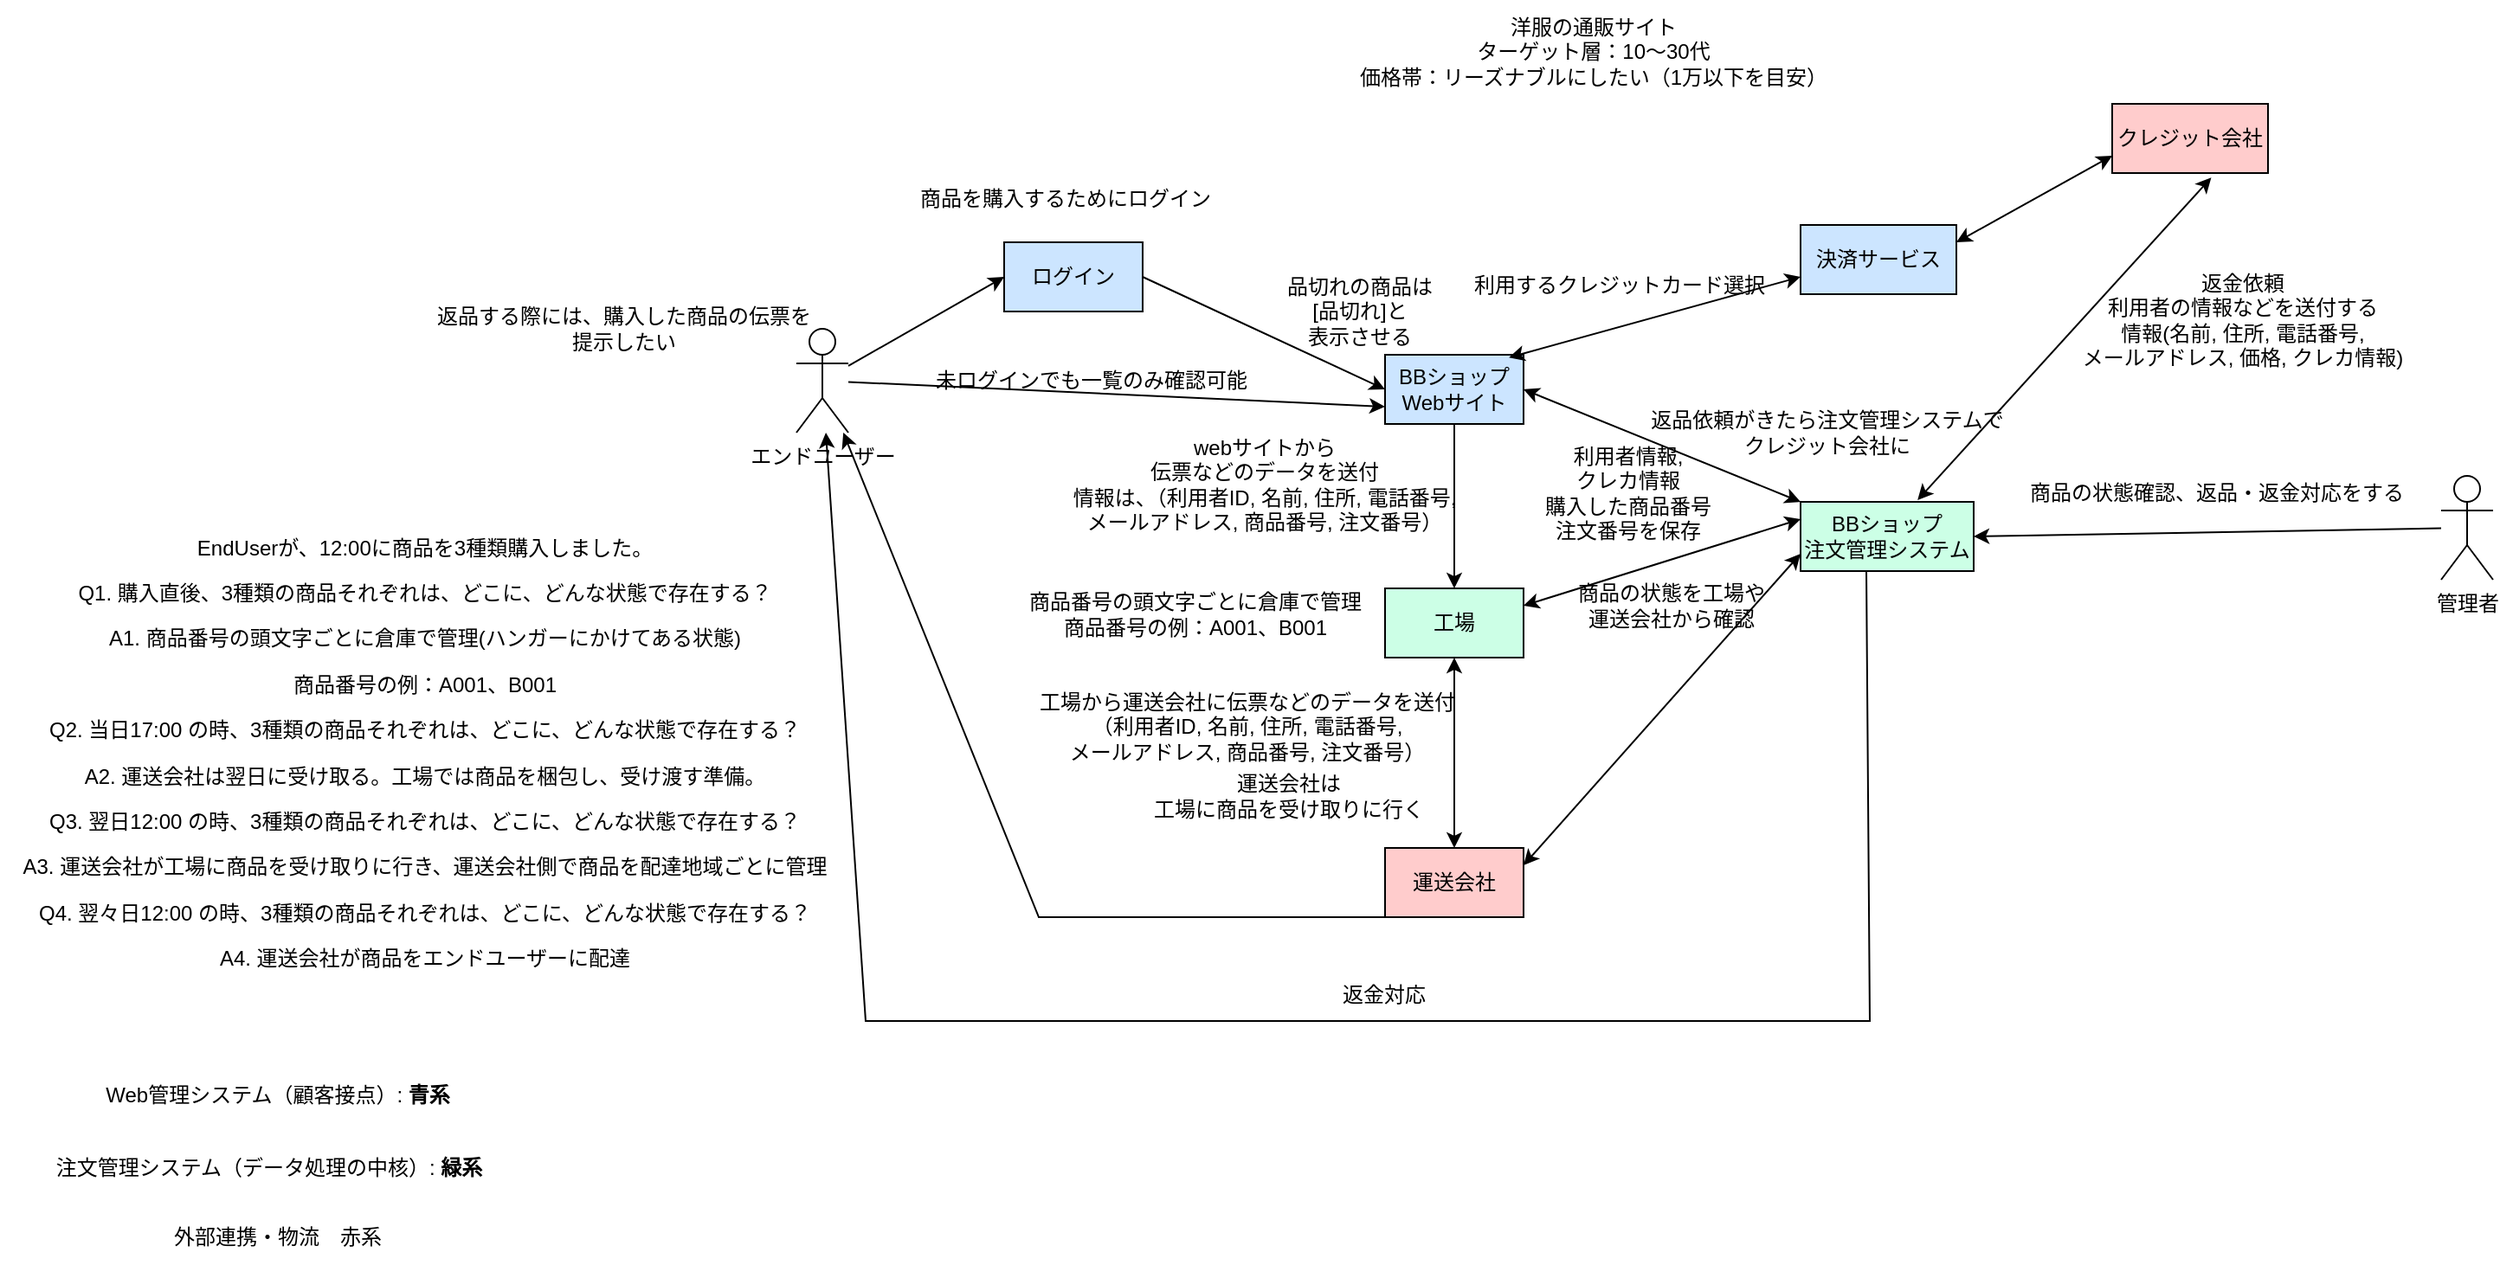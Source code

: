 <mxfile>
    <diagram name="ページ1" id="TN5GZldVQ0bzjK4ATlJ-">
        <mxGraphModel dx="2734" dy="2205" grid="1" gridSize="10" guides="1" tooltips="1" connect="1" arrows="1" fold="1" page="1" pageScale="1" pageWidth="827" pageHeight="1169" math="0" shadow="0">
            <root>
                <mxCell id="0"/>
                <mxCell id="1" parent="0"/>
                <mxCell id="Obti_GmHwJAL796aEmRM-1" value="エンドユーザー" style="shape=umlActor;verticalLabelPosition=bottom;verticalAlign=top;html=1;outlineConnect=0;" parent="1" vertex="1">
                    <mxGeometry x="40" y="150" width="30" height="60" as="geometry"/>
                </mxCell>
                <mxCell id="Obti_GmHwJAL796aEmRM-2" value="管理者" style="shape=umlActor;verticalLabelPosition=bottom;verticalAlign=top;html=1;outlineConnect=0;" parent="1" vertex="1">
                    <mxGeometry x="990" y="235" width="30" height="60" as="geometry"/>
                </mxCell>
                <mxCell id="Obti_GmHwJAL796aEmRM-3" value="ログイン" style="rounded=0;whiteSpace=wrap;html=1;fillColor=#CCE5FF;" parent="1" vertex="1">
                    <mxGeometry x="160" y="100" width="80" height="40" as="geometry"/>
                </mxCell>
                <mxCell id="Obti_GmHwJAL796aEmRM-4" value="" style="endArrow=classic;html=1;rounded=0;entryX=0;entryY=0.5;entryDx=0;entryDy=0;" parent="1" source="Obti_GmHwJAL796aEmRM-1" target="Obti_GmHwJAL796aEmRM-3" edge="1">
                    <mxGeometry width="50" height="50" relative="1" as="geometry">
                        <mxPoint x="390" y="320" as="sourcePoint"/>
                        <mxPoint x="440" y="270" as="targetPoint"/>
                    </mxGeometry>
                </mxCell>
                <mxCell id="Obti_GmHwJAL796aEmRM-7" value="" style="endArrow=classic;html=1;rounded=0;entryX=0;entryY=0.5;entryDx=0;entryDy=0;exitX=1;exitY=0.5;exitDx=0;exitDy=0;" parent="1" source="Obti_GmHwJAL796aEmRM-3" target="Obti_GmHwJAL796aEmRM-11" edge="1">
                    <mxGeometry width="50" height="50" relative="1" as="geometry">
                        <mxPoint x="320" y="224" as="sourcePoint"/>
                        <mxPoint x="420" y="120" as="targetPoint"/>
                    </mxGeometry>
                </mxCell>
                <mxCell id="Obti_GmHwJAL796aEmRM-11" value="BBショップ&lt;br&gt;Webサイト" style="rounded=0;whiteSpace=wrap;html=1;fillColor=#CCE5FF;" parent="1" vertex="1">
                    <mxGeometry x="380" y="165" width="80" height="40" as="geometry"/>
                </mxCell>
                <mxCell id="Obti_GmHwJAL796aEmRM-12" value="商品を購入するためにログイン" style="text;html=1;align=center;verticalAlign=middle;resizable=0;points=[];autosize=1;strokeColor=none;fillColor=none;" parent="1" vertex="1">
                    <mxGeometry x="100" y="60" width="190" height="30" as="geometry"/>
                </mxCell>
                <mxCell id="Obti_GmHwJAL796aEmRM-13" value="" style="endArrow=classic;html=1;rounded=0;entryX=0;entryY=0.75;entryDx=0;entryDy=0;" parent="1" source="Obti_GmHwJAL796aEmRM-1" target="Obti_GmHwJAL796aEmRM-11" edge="1">
                    <mxGeometry width="50" height="50" relative="1" as="geometry">
                        <mxPoint x="180" y="271" as="sourcePoint"/>
                        <mxPoint x="270" y="220" as="targetPoint"/>
                    </mxGeometry>
                </mxCell>
                <mxCell id="Obti_GmHwJAL796aEmRM-14" value="未ログインでも一覧のみ確認可能" style="text;html=1;align=center;verticalAlign=middle;resizable=0;points=[];autosize=1;strokeColor=none;fillColor=none;" parent="1" vertex="1">
                    <mxGeometry x="110" y="165" width="200" height="30" as="geometry"/>
                </mxCell>
                <mxCell id="Obti_GmHwJAL796aEmRM-15" value="BBショップ&lt;br&gt;注文管理システム" style="rounded=0;whiteSpace=wrap;html=1;fillColor=#CCFFE6;" parent="1" vertex="1">
                    <mxGeometry x="620" y="250" width="100" height="40" as="geometry"/>
                </mxCell>
                <mxCell id="Obti_GmHwJAL796aEmRM-16" value="" style="endArrow=classic;html=1;rounded=0;entryX=1;entryY=0.5;entryDx=0;entryDy=0;" parent="1" source="Obti_GmHwJAL796aEmRM-2" target="Obti_GmHwJAL796aEmRM-15" edge="1">
                    <mxGeometry width="50" height="50" relative="1" as="geometry">
                        <mxPoint x="650" y="170" as="sourcePoint"/>
                        <mxPoint x="760" y="235" as="targetPoint"/>
                    </mxGeometry>
                </mxCell>
                <mxCell id="Obti_GmHwJAL796aEmRM-17" value="商品の状態確認、返品・返金対応をする" style="text;html=1;align=center;verticalAlign=middle;resizable=0;points=[];autosize=1;strokeColor=none;fillColor=none;" parent="1" vertex="1">
                    <mxGeometry x="740" y="230" width="240" height="30" as="geometry"/>
                </mxCell>
                <mxCell id="Obti_GmHwJAL796aEmRM-23" value="工場" style="rounded=0;whiteSpace=wrap;html=1;fillColor=#CCFFE6;" parent="1" vertex="1">
                    <mxGeometry x="380" y="300" width="80" height="40" as="geometry"/>
                </mxCell>
                <mxCell id="Obti_GmHwJAL796aEmRM-24" value="運送会社" style="rounded=0;whiteSpace=wrap;html=1;fillColor=#FFCCCC;" parent="1" vertex="1">
                    <mxGeometry x="380" y="450" width="80" height="40" as="geometry"/>
                </mxCell>
                <mxCell id="Obti_GmHwJAL796aEmRM-25" value="" style="endArrow=classic;startArrow=classic;html=1;rounded=0;exitX=1;exitY=0.5;exitDx=0;exitDy=0;entryX=0;entryY=0;entryDx=0;entryDy=0;" parent="1" source="Obti_GmHwJAL796aEmRM-11" target="Obti_GmHwJAL796aEmRM-15" edge="1">
                    <mxGeometry width="50" height="50" relative="1" as="geometry">
                        <mxPoint x="540" y="290" as="sourcePoint"/>
                        <mxPoint x="590" y="220" as="targetPoint"/>
                    </mxGeometry>
                </mxCell>
                <mxCell id="Obti_GmHwJAL796aEmRM-27" value="" style="endArrow=classic;startArrow=classic;html=1;rounded=0;exitX=1;exitY=0.25;exitDx=0;exitDy=0;entryX=0;entryY=0.25;entryDx=0;entryDy=0;" parent="1" source="Obti_GmHwJAL796aEmRM-23" target="Obti_GmHwJAL796aEmRM-15" edge="1">
                    <mxGeometry width="50" height="50" relative="1" as="geometry">
                        <mxPoint x="570" y="390" as="sourcePoint"/>
                        <mxPoint x="730" y="455" as="targetPoint"/>
                    </mxGeometry>
                </mxCell>
                <mxCell id="Obti_GmHwJAL796aEmRM-28" value="" style="endArrow=classic;startArrow=classic;html=1;rounded=0;exitX=1;exitY=0.25;exitDx=0;exitDy=0;entryX=0;entryY=0.75;entryDx=0;entryDy=0;" parent="1" source="Obti_GmHwJAL796aEmRM-24" target="Obti_GmHwJAL796aEmRM-15" edge="1">
                    <mxGeometry width="50" height="50" relative="1" as="geometry">
                        <mxPoint x="550" y="430" as="sourcePoint"/>
                        <mxPoint x="710" y="360" as="targetPoint"/>
                    </mxGeometry>
                </mxCell>
                <mxCell id="Obti_GmHwJAL796aEmRM-29" value="商品の状態を工場や&lt;br&gt;運送会社から確認" style="text;html=1;align=center;verticalAlign=middle;resizable=0;points=[];autosize=1;strokeColor=none;fillColor=none;" parent="1" vertex="1">
                    <mxGeometry x="480" y="290" width="130" height="40" as="geometry"/>
                </mxCell>
                <mxCell id="Obti_GmHwJAL796aEmRM-30" value="" style="endArrow=classic;html=1;rounded=0;exitX=0.5;exitY=1;exitDx=0;exitDy=0;entryX=0.5;entryY=0;entryDx=0;entryDy=0;" parent="1" source="Obti_GmHwJAL796aEmRM-11" target="Obti_GmHwJAL796aEmRM-23" edge="1">
                    <mxGeometry width="50" height="50" relative="1" as="geometry">
                        <mxPoint x="540" y="330" as="sourcePoint"/>
                        <mxPoint x="590" y="280" as="targetPoint"/>
                    </mxGeometry>
                </mxCell>
                <mxCell id="Obti_GmHwJAL796aEmRM-31" value="" style="endArrow=classic;startArrow=classic;html=1;rounded=0;exitX=0.5;exitY=1;exitDx=0;exitDy=0;" parent="1" source="Obti_GmHwJAL796aEmRM-23" target="Obti_GmHwJAL796aEmRM-24" edge="1">
                    <mxGeometry width="50" height="50" relative="1" as="geometry">
                        <mxPoint x="540" y="330" as="sourcePoint"/>
                        <mxPoint x="590" y="280" as="targetPoint"/>
                    </mxGeometry>
                </mxCell>
                <mxCell id="Obti_GmHwJAL796aEmRM-33" value="webサイトから&lt;br&gt;伝票などのデータを送付&lt;br&gt;情報は、（利用者ID, 名前, 住所, 電話番号, &lt;br&gt;メールアドレス, 商品番号, 注文番号）" style="text;html=1;align=center;verticalAlign=middle;resizable=0;points=[];autosize=1;strokeColor=none;fillColor=none;" parent="1" vertex="1">
                    <mxGeometry x="190" y="205" width="240" height="70" as="geometry"/>
                </mxCell>
                <mxCell id="Obti_GmHwJAL796aEmRM-34" value="洋服の通販サイト&lt;br&gt;ターゲット層：10～30代&lt;br&gt;価格帯：リーズナブルにしたい（1万以下を目安）" style="text;html=1;align=center;verticalAlign=middle;resizable=0;points=[];autosize=1;strokeColor=none;fillColor=none;" parent="1" vertex="1">
                    <mxGeometry x="355" y="-40" width="290" height="60" as="geometry"/>
                </mxCell>
                <mxCell id="Obti_GmHwJAL796aEmRM-35" value="工場から運送会社に伝票などのデータを送付&lt;br&gt;（利用者ID, 名前, 住所, 電話番号,&lt;br&gt;メールアドレス, 商品番号, 注文番号）" style="text;html=1;align=center;verticalAlign=middle;resizable=0;points=[];autosize=1;strokeColor=none;fillColor=none;" parent="1" vertex="1">
                    <mxGeometry x="170" y="350" width="260" height="60" as="geometry"/>
                </mxCell>
                <mxCell id="Obti_GmHwJAL796aEmRM-36" value="クレジット会社" style="rounded=0;whiteSpace=wrap;html=1;fillColor=#FFCCCC;" parent="1" vertex="1">
                    <mxGeometry x="800" y="20" width="90" height="40" as="geometry"/>
                </mxCell>
                <mxCell id="Obti_GmHwJAL796aEmRM-37" value="返品依頼がきたら注文管理システムで&lt;br&gt;クレジット会社に" style="text;html=1;align=center;verticalAlign=middle;resizable=0;points=[];autosize=1;strokeColor=none;fillColor=none;" parent="1" vertex="1">
                    <mxGeometry x="520" y="190" width="230" height="40" as="geometry"/>
                </mxCell>
                <mxCell id="Obti_GmHwJAL796aEmRM-38" value="決済サービス" style="rounded=0;whiteSpace=wrap;html=1;fillColor=#CCE5FF;" parent="1" vertex="1">
                    <mxGeometry x="620" y="90" width="90" height="40" as="geometry"/>
                </mxCell>
                <mxCell id="Obti_GmHwJAL796aEmRM-39" value="" style="endArrow=classic;startArrow=classic;html=1;rounded=0;entryX=0;entryY=0.75;entryDx=0;entryDy=0;exitX=0.895;exitY=0.04;exitDx=0;exitDy=0;exitPerimeter=0;" parent="1" source="Obti_GmHwJAL796aEmRM-11" target="Obti_GmHwJAL796aEmRM-38" edge="1">
                    <mxGeometry width="50" height="50" relative="1" as="geometry">
                        <mxPoint x="430" y="150" as="sourcePoint"/>
                        <mxPoint x="480" y="100" as="targetPoint"/>
                    </mxGeometry>
                </mxCell>
                <mxCell id="Obti_GmHwJAL796aEmRM-40" value="利用するクレジットカード選択" style="text;html=1;align=center;verticalAlign=middle;resizable=0;points=[];autosize=1;strokeColor=none;fillColor=none;" parent="1" vertex="1">
                    <mxGeometry x="420" y="110" width="190" height="30" as="geometry"/>
                </mxCell>
                <mxCell id="Obti_GmHwJAL796aEmRM-41" value="" style="endArrow=classic;startArrow=classic;html=1;rounded=0;entryX=0;entryY=0.75;entryDx=0;entryDy=0;exitX=1;exitY=0.25;exitDx=0;exitDy=0;" parent="1" source="Obti_GmHwJAL796aEmRM-38" target="Obti_GmHwJAL796aEmRM-36" edge="1">
                    <mxGeometry width="50" height="50" relative="1" as="geometry">
                        <mxPoint x="740" y="177" as="sourcePoint"/>
                        <mxPoint x="838" y="110" as="targetPoint"/>
                    </mxGeometry>
                </mxCell>
                <mxCell id="Obti_GmHwJAL796aEmRM-43" value="" style="endArrow=classic;startArrow=classic;html=1;rounded=0;entryX=0.636;entryY=1.065;entryDx=0;entryDy=0;entryPerimeter=0;exitX=0.676;exitY=-0.025;exitDx=0;exitDy=0;exitPerimeter=0;" parent="1" source="Obti_GmHwJAL796aEmRM-15" target="Obti_GmHwJAL796aEmRM-36" edge="1">
                    <mxGeometry width="50" height="50" relative="1" as="geometry">
                        <mxPoint x="450" y="260" as="sourcePoint"/>
                        <mxPoint x="500" y="210" as="targetPoint"/>
                    </mxGeometry>
                </mxCell>
                <mxCell id="Obti_GmHwJAL796aEmRM-44" value="返金依頼&lt;br&gt;利用者の情報などを送付する&lt;br&gt;情報(名前, 住所, 電話番号,&lt;br&gt;メールアドレス, 価格, クレカ情報)" style="text;html=1;align=center;verticalAlign=middle;resizable=0;points=[];autosize=1;strokeColor=none;fillColor=none;" parent="1" vertex="1">
                    <mxGeometry x="770" y="110" width="210" height="70" as="geometry"/>
                </mxCell>
                <mxCell id="Obti_GmHwJAL796aEmRM-45" value="" style="endArrow=classic;html=1;rounded=0;exitX=0.38;exitY=0.995;exitDx=0;exitDy=0;exitPerimeter=0;" parent="1" source="Obti_GmHwJAL796aEmRM-15" target="Obti_GmHwJAL796aEmRM-1" edge="1">
                    <mxGeometry width="50" height="50" relative="1" as="geometry">
                        <mxPoint x="880" y="400" as="sourcePoint"/>
                        <mxPoint x="60" y="250" as="targetPoint"/>
                        <Array as="points">
                            <mxPoint x="660" y="550"/>
                            <mxPoint x="360" y="550"/>
                            <mxPoint x="80" y="550"/>
                        </Array>
                    </mxGeometry>
                </mxCell>
                <mxCell id="Obti_GmHwJAL796aEmRM-46" value="返金対応" style="text;html=1;align=center;verticalAlign=middle;resizable=0;points=[];autosize=1;strokeColor=none;fillColor=none;" parent="1" vertex="1">
                    <mxGeometry x="344" y="520" width="70" height="30" as="geometry"/>
                </mxCell>
                <mxCell id="Obti_GmHwJAL796aEmRM-48" value="運送会社は&lt;br&gt;工場に商品を受け取りに行く" style="text;html=1;align=center;verticalAlign=middle;resizable=0;points=[];autosize=1;strokeColor=none;fillColor=none;" parent="1" vertex="1">
                    <mxGeometry x="234" y="400" width="180" height="40" as="geometry"/>
                </mxCell>
                <mxCell id="Obti_GmHwJAL796aEmRM-50" value="商品番号の頭文字ごとに倉庫で管理&lt;br&gt;商品番号の例：A001、B001" style="text;html=1;align=center;verticalAlign=middle;resizable=0;points=[];autosize=1;strokeColor=none;fillColor=none;" parent="1" vertex="1">
                    <mxGeometry x="160" y="295" width="220" height="40" as="geometry"/>
                </mxCell>
                <mxCell id="Obti_GmHwJAL796aEmRM-51" value="利用者情報,&lt;br&gt;クレカ情報&lt;br&gt;購入した商品番号&lt;br&gt;注文番号を保存" style="text;html=1;align=center;verticalAlign=middle;resizable=0;points=[];autosize=1;strokeColor=none;fillColor=none;" parent="1" vertex="1">
                    <mxGeometry x="460" y="210" width="120" height="70" as="geometry"/>
                </mxCell>
                <mxCell id="Obti_GmHwJAL796aEmRM-53" value="返品する際には、購入した商品の伝票を&lt;br&gt;提示したい" style="text;html=1;align=center;verticalAlign=middle;resizable=0;points=[];autosize=1;strokeColor=none;fillColor=none;" parent="1" vertex="1">
                    <mxGeometry x="-180" y="130" width="240" height="40" as="geometry"/>
                </mxCell>
                <mxCell id="Obti_GmHwJAL796aEmRM-54" value="" style="endArrow=classic;html=1;rounded=0;exitX=0.5;exitY=1;exitDx=0;exitDy=0;" parent="1" source="Obti_GmHwJAL796aEmRM-24" target="Obti_GmHwJAL796aEmRM-1" edge="1">
                    <mxGeometry width="50" height="50" relative="1" as="geometry">
                        <mxPoint x="150" y="510" as="sourcePoint"/>
                        <mxPoint x="290" y="575" as="targetPoint"/>
                        <Array as="points">
                            <mxPoint x="180" y="490"/>
                        </Array>
                    </mxGeometry>
                </mxCell>
                <mxCell id="Obti_GmHwJAL796aEmRM-56" value="&lt;span data-teams=&quot;true&quot;&gt;&lt;p&gt;EndUserが、12:00に商品を3種類購入しました。&lt;/p&gt;&lt;p&gt;Q1. 購入直後、3種類の商品それぞれは、どこに、どんな状態で存在する？&lt;/p&gt;&lt;p&gt;A1.&amp;nbsp;&lt;span style=&quot;background-color: transparent; color: light-dark(rgb(0, 0, 0), rgb(255, 255, 255));&quot;&gt;商品番号の頭文字ごとに倉庫で管理(ハンガーにかけてある状態)&lt;/span&gt;&lt;/p&gt;商品番号の例：A001、B001&lt;p&gt;Q2. 当日17:00 の時、3種類の商品それぞれは、どこに、どんな状態で存在する？&lt;/p&gt;&lt;p&gt;A2. 運送会社は翌日に受け取る。工場では商品を梱包し、受け渡す準備。&lt;/p&gt;&lt;p&gt;Q3. 翌日12:00 の時、3種類の商品それぞれは、どこに、どんな状態で存在する？&lt;/p&gt;&lt;p&gt;A3. 運送会社が工場に商品を受け取りに行き、運送会社側で商品を配達地域ごとに管理&lt;/p&gt;&lt;p&gt;Q4. 翌々日12:00 の時、3種類の商品それぞれは、どこに、どんな状態で存在する？&lt;/p&gt;&lt;p&gt;A4. 運送会社が商品をエンドユーザーに配達&lt;/p&gt;&lt;/span&gt;" style="text;html=1;align=center;verticalAlign=middle;resizable=0;points=[];autosize=1;strokeColor=none;fillColor=none;" parent="1" vertex="1">
                    <mxGeometry x="-420" y="250" width="490" height="290" as="geometry"/>
                </mxCell>
                <mxCell id="Obti_GmHwJAL796aEmRM-57" value="品切れの商品は&lt;br&gt;[品切れ]と&lt;br&gt;表示させる" style="text;html=1;align=center;verticalAlign=middle;resizable=0;points=[];autosize=1;strokeColor=none;fillColor=none;" parent="1" vertex="1">
                    <mxGeometry x="310" y="110" width="110" height="60" as="geometry"/>
                </mxCell>
                <mxCell id="2" value="Web管理システム（顧客接点）: &lt;b&gt;青系&lt;/b&gt;" style="text;html=1;align=center;verticalAlign=middle;resizable=0;points=[];autosize=1;strokeColor=none;fillColor=none;" vertex="1" parent="1">
                    <mxGeometry x="-370" y="578" width="220" height="30" as="geometry"/>
                </mxCell>
                <mxCell id="3" value="注文管理システム（データ処理の中核）: &lt;b&gt;緑系&lt;/b&gt;" style="text;html=1;align=center;verticalAlign=middle;resizable=0;points=[];autosize=1;strokeColor=none;fillColor=none;" vertex="1" parent="1">
                    <mxGeometry x="-400" y="620" width="270" height="30" as="geometry"/>
                </mxCell>
                <mxCell id="5" value="外部連携・物流　赤系" style="text;html=1;align=center;verticalAlign=middle;resizable=0;points=[];autosize=1;strokeColor=none;fillColor=none;" vertex="1" parent="1">
                    <mxGeometry x="-330" y="660" width="140" height="30" as="geometry"/>
                </mxCell>
            </root>
        </mxGraphModel>
    </diagram>
</mxfile>
